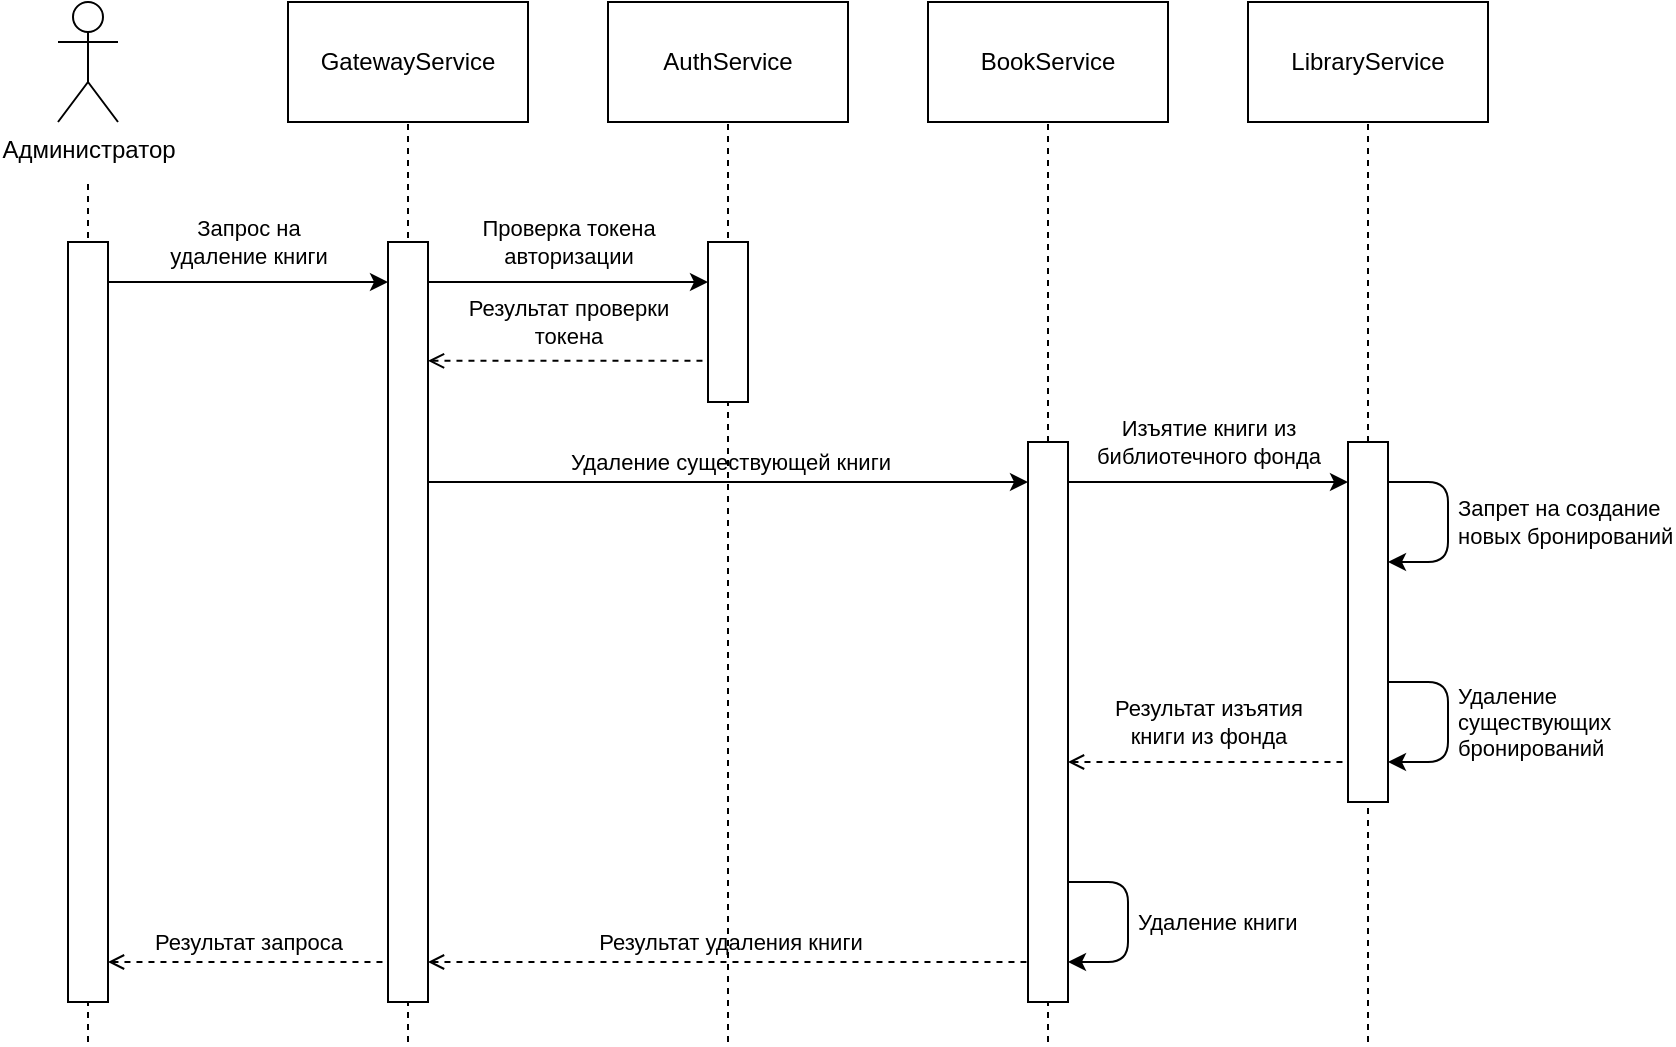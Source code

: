 <mxfile version="14.6.13" type="device"><diagram id="RVRvGXG0RCsftaXjRqcX" name="Page-1"><mxGraphModel dx="946" dy="603" grid="1" gridSize="10" guides="1" tooltips="1" connect="1" arrows="1" fold="1" page="1" pageScale="1" pageWidth="827" pageHeight="1169" math="0" shadow="0"><root><mxCell id="0"/><mxCell id="1" parent="0"/><mxCell id="iawwBjDpLsOtYFc2O_PW-2" value="" style="endArrow=none;dashed=1;html=1;startArrow=none;labelBackgroundColor=none;" parent="1" edge="1"><mxGeometry width="50" height="50" relative="1" as="geometry"><mxPoint x="160" y="540" as="sourcePoint"/><mxPoint x="160" y="110" as="targetPoint"/></mxGeometry></mxCell><mxCell id="iawwBjDpLsOtYFc2O_PW-3" value="" style="endArrow=none;dashed=1;html=1;labelBackgroundColor=none;" parent="1" edge="1"><mxGeometry width="50" height="50" relative="1" as="geometry"><mxPoint x="320" y="540" as="sourcePoint"/><mxPoint x="320.0" y="80" as="targetPoint"/></mxGeometry></mxCell><mxCell id="iawwBjDpLsOtYFc2O_PW-4" value="" style="endArrow=none;dashed=1;html=1;startArrow=none;labelBackgroundColor=none;" parent="1" edge="1"><mxGeometry width="50" height="50" relative="1" as="geometry"><mxPoint x="480" y="540" as="sourcePoint"/><mxPoint x="480.0" y="80" as="targetPoint"/></mxGeometry></mxCell><mxCell id="iawwBjDpLsOtYFc2O_PW-6" value="Администратор" style="shape=umlActor;verticalLabelPosition=bottom;verticalAlign=top;html=1;outlineConnect=0;labelBackgroundColor=none;fillColor=none;" parent="1" vertex="1"><mxGeometry x="145" y="20" width="30" height="60" as="geometry"/></mxCell><mxCell id="iawwBjDpLsOtYFc2O_PW-7" value="GatewayService" style="rounded=0;whiteSpace=wrap;html=1;labelBackgroundColor=none;fillColor=none;" parent="1" vertex="1"><mxGeometry x="260" y="20" width="120" height="60" as="geometry"/></mxCell><mxCell id="iawwBjDpLsOtYFc2O_PW-8" value="AuthService" style="rounded=0;whiteSpace=wrap;html=1;labelBackgroundColor=none;fillColor=none;" parent="1" vertex="1"><mxGeometry x="420" y="20" width="120" height="60" as="geometry"/></mxCell><mxCell id="iawwBjDpLsOtYFc2O_PW-10" value="" style="rounded=0;whiteSpace=wrap;html=1;labelBackgroundColor=none;" parent="1" vertex="1"><mxGeometry x="310" y="140" width="20" height="380" as="geometry"/></mxCell><mxCell id="iawwBjDpLsOtYFc2O_PW-12" value="" style="rounded=0;whiteSpace=wrap;html=1;labelBackgroundColor=none;" parent="1" vertex="1"><mxGeometry x="150" y="140" width="20" height="380" as="geometry"/></mxCell><mxCell id="iawwBjDpLsOtYFc2O_PW-15" value="" style="endArrow=classic;html=1;labelBackgroundColor=none;" parent="1" edge="1"><mxGeometry width="50" height="50" relative="1" as="geometry"><mxPoint x="170" y="160" as="sourcePoint"/><mxPoint x="310" y="160" as="targetPoint"/></mxGeometry></mxCell><mxCell id="iawwBjDpLsOtYFc2O_PW-16" value="Запрос на&lt;br&gt;удаление книги" style="edgeLabel;html=1;align=center;verticalAlign=middle;resizable=0;points=[];labelBackgroundColor=none;" parent="iawwBjDpLsOtYFc2O_PW-15" vertex="1" connectable="0"><mxGeometry x="-0.242" y="1" relative="1" as="geometry"><mxPoint x="17" y="-19" as="offset"/></mxGeometry></mxCell><mxCell id="iawwBjDpLsOtYFc2O_PW-17" value="" style="endArrow=classic;html=1;labelBackgroundColor=none;" parent="1" edge="1"><mxGeometry width="50" height="50" relative="1" as="geometry"><mxPoint x="330" y="160" as="sourcePoint"/><mxPoint x="470" y="160" as="targetPoint"/></mxGeometry></mxCell><mxCell id="iawwBjDpLsOtYFc2O_PW-18" value="Проверка токена&lt;br&gt;авторизации" style="edgeLabel;html=1;align=center;verticalAlign=middle;resizable=0;points=[];labelBackgroundColor=none;" parent="iawwBjDpLsOtYFc2O_PW-17" vertex="1" connectable="0"><mxGeometry x="-0.242" y="1" relative="1" as="geometry"><mxPoint x="17" y="-19" as="offset"/></mxGeometry></mxCell><mxCell id="iawwBjDpLsOtYFc2O_PW-19" value="" style="rounded=0;whiteSpace=wrap;html=1;labelBackgroundColor=none;" parent="1" vertex="1"><mxGeometry x="470" y="140" width="20" height="80" as="geometry"/></mxCell><mxCell id="iawwBjDpLsOtYFc2O_PW-20" value="" style="endArrow=none;dashed=1;html=1;startArrow=open;startFill=0;labelBackgroundColor=none;" parent="1" edge="1"><mxGeometry width="50" height="50" relative="1" as="geometry"><mxPoint x="330" y="199.43" as="sourcePoint"/><mxPoint x="470" y="199.43" as="targetPoint"/></mxGeometry></mxCell><mxCell id="iawwBjDpLsOtYFc2O_PW-21" value="Результат проверки&lt;br&gt;токена" style="edgeLabel;html=1;align=center;verticalAlign=middle;resizable=0;points=[];labelBackgroundColor=none;" parent="iawwBjDpLsOtYFc2O_PW-20" vertex="1" connectable="0"><mxGeometry x="-0.543" y="-1" relative="1" as="geometry"><mxPoint x="38" y="-21" as="offset"/></mxGeometry></mxCell><mxCell id="iawwBjDpLsOtYFc2O_PW-22" value="" style="endArrow=classic;html=1;labelBackgroundColor=none;" parent="1" edge="1"><mxGeometry width="50" height="50" relative="1" as="geometry"><mxPoint x="330" y="260" as="sourcePoint"/><mxPoint x="630" y="260" as="targetPoint"/></mxGeometry></mxCell><mxCell id="iawwBjDpLsOtYFc2O_PW-23" value="Удаление существующей книги" style="edgeLabel;html=1;align=center;verticalAlign=middle;resizable=0;points=[];labelBackgroundColor=none;" parent="iawwBjDpLsOtYFc2O_PW-22" vertex="1" connectable="0"><mxGeometry x="-0.242" y="1" relative="1" as="geometry"><mxPoint x="37" y="-9" as="offset"/></mxGeometry></mxCell><mxCell id="iawwBjDpLsOtYFc2O_PW-27" value="" style="endArrow=none;dashed=1;html=1;startArrow=open;startFill=0;labelBackgroundColor=none;" parent="1" edge="1"><mxGeometry width="50" height="50" relative="1" as="geometry"><mxPoint x="330" y="500" as="sourcePoint"/><mxPoint x="630" y="500" as="targetPoint"/></mxGeometry></mxCell><mxCell id="iawwBjDpLsOtYFc2O_PW-28" value="Результат удаления книги" style="edgeLabel;html=1;align=center;verticalAlign=middle;resizable=0;points=[];labelBackgroundColor=none;" parent="iawwBjDpLsOtYFc2O_PW-27" vertex="1" connectable="0"><mxGeometry x="-0.543" y="-1" relative="1" as="geometry"><mxPoint x="82" y="-11" as="offset"/></mxGeometry></mxCell><mxCell id="iawwBjDpLsOtYFc2O_PW-30" value="" style="endArrow=none;dashed=1;html=1;startArrow=open;startFill=0;labelBackgroundColor=none;" parent="1" edge="1"><mxGeometry width="50" height="50" relative="1" as="geometry"><mxPoint x="170" y="500" as="sourcePoint"/><mxPoint x="310" y="500" as="targetPoint"/></mxGeometry></mxCell><mxCell id="iawwBjDpLsOtYFc2O_PW-31" value="Результат запроса" style="edgeLabel;html=1;align=center;verticalAlign=middle;resizable=0;points=[];labelBackgroundColor=none;" parent="iawwBjDpLsOtYFc2O_PW-30" vertex="1" connectable="0"><mxGeometry x="-0.543" y="-1" relative="1" as="geometry"><mxPoint x="38" y="-11" as="offset"/></mxGeometry></mxCell><mxCell id="iawwBjDpLsOtYFc2O_PW-32" value="" style="endArrow=none;dashed=1;html=1;startArrow=none;labelBackgroundColor=none;" parent="1" edge="1"><mxGeometry width="50" height="50" relative="1" as="geometry"><mxPoint x="640" y="540" as="sourcePoint"/><mxPoint x="640" y="80" as="targetPoint"/></mxGeometry></mxCell><mxCell id="iawwBjDpLsOtYFc2O_PW-33" value="BookService" style="rounded=0;whiteSpace=wrap;html=1;labelBackgroundColor=none;fillColor=none;" parent="1" vertex="1"><mxGeometry x="580" y="20" width="120" height="60" as="geometry"/></mxCell><mxCell id="iawwBjDpLsOtYFc2O_PW-34" value="" style="rounded=0;whiteSpace=wrap;html=1;labelBackgroundColor=none;" parent="1" vertex="1"><mxGeometry x="630" y="240" width="20" height="280" as="geometry"/></mxCell><mxCell id="iawwBjDpLsOtYFc2O_PW-35" value="" style="endArrow=classic;html=1;labelBackgroundColor=none;" parent="1" edge="1"><mxGeometry width="50" height="50" relative="1" as="geometry"><mxPoint x="810" y="260" as="sourcePoint"/><mxPoint x="810" y="300" as="targetPoint"/><Array as="points"><mxPoint x="840" y="260"/><mxPoint x="840" y="300"/></Array></mxGeometry></mxCell><mxCell id="iawwBjDpLsOtYFc2O_PW-38" value="Запрет на создание&lt;br&gt;новых бронирований" style="edgeLabel;html=1;align=left;verticalAlign=middle;resizable=0;points=[];labelBackgroundColor=none;" parent="iawwBjDpLsOtYFc2O_PW-35" vertex="1" connectable="0"><mxGeometry x="-0.062" y="-1" relative="1" as="geometry"><mxPoint x="4" y="3" as="offset"/></mxGeometry></mxCell><mxCell id="iawwBjDpLsOtYFc2O_PW-36" value="" style="endArrow=none;dashed=1;html=1;startArrow=none;labelBackgroundColor=none;" parent="1" edge="1"><mxGeometry width="50" height="50" relative="1" as="geometry"><mxPoint x="800" y="540" as="sourcePoint"/><mxPoint x="800" y="80" as="targetPoint"/></mxGeometry></mxCell><mxCell id="iawwBjDpLsOtYFc2O_PW-37" value="LibraryService" style="rounded=0;whiteSpace=wrap;html=1;labelBackgroundColor=none;fillColor=none;" parent="1" vertex="1"><mxGeometry x="740" y="20" width="120" height="60" as="geometry"/></mxCell><mxCell id="iawwBjDpLsOtYFc2O_PW-42" value="" style="endArrow=none;dashed=1;html=1;startArrow=open;startFill=0;labelBackgroundColor=none;" parent="1" edge="1"><mxGeometry width="50" height="50" relative="1" as="geometry"><mxPoint x="650" y="400.0" as="sourcePoint"/><mxPoint x="790" y="400.0" as="targetPoint"/></mxGeometry></mxCell><mxCell id="iawwBjDpLsOtYFc2O_PW-43" value="Результат изъятия&lt;br&gt;книги из фонда" style="edgeLabel;html=1;align=center;verticalAlign=middle;resizable=0;points=[];labelBackgroundColor=none;" parent="iawwBjDpLsOtYFc2O_PW-42" vertex="1" connectable="0"><mxGeometry x="-0.543" y="-1" relative="1" as="geometry"><mxPoint x="38" y="-21" as="offset"/></mxGeometry></mxCell><mxCell id="iawwBjDpLsOtYFc2O_PW-44" value="" style="endArrow=classic;html=1;labelBackgroundColor=none;" parent="1" edge="1"><mxGeometry width="50" height="50" relative="1" as="geometry"><mxPoint x="650" y="460" as="sourcePoint"/><mxPoint x="650" y="500" as="targetPoint"/><Array as="points"><mxPoint x="680" y="460"/><mxPoint x="680" y="500"/></Array></mxGeometry></mxCell><mxCell id="iawwBjDpLsOtYFc2O_PW-45" value="Удаление книги" style="edgeLabel;html=1;align=left;verticalAlign=middle;resizable=0;points=[];labelBackgroundColor=none;" parent="iawwBjDpLsOtYFc2O_PW-44" vertex="1" connectable="0"><mxGeometry x="-0.062" y="-1" relative="1" as="geometry"><mxPoint x="4" y="3" as="offset"/></mxGeometry></mxCell><mxCell id="C23OCeUIaAwfHXrQiaPr-2" value="" style="endArrow=classic;html=1;labelBackgroundColor=none;" parent="1" edge="1"><mxGeometry width="50" height="50" relative="1" as="geometry"><mxPoint x="650" y="260" as="sourcePoint"/><mxPoint x="790" y="260" as="targetPoint"/></mxGeometry></mxCell><mxCell id="C23OCeUIaAwfHXrQiaPr-3" value="Изъятие книги из&lt;br&gt;библиотечного фонда" style="edgeLabel;html=1;align=center;verticalAlign=middle;resizable=0;points=[];labelBackgroundColor=none;" parent="C23OCeUIaAwfHXrQiaPr-2" vertex="1" connectable="0"><mxGeometry x="-0.242" y="1" relative="1" as="geometry"><mxPoint x="17" y="-19" as="offset"/></mxGeometry></mxCell><mxCell id="C23OCeUIaAwfHXrQiaPr-4" value="" style="rounded=0;whiteSpace=wrap;html=1;labelBackgroundColor=none;" parent="1" vertex="1"><mxGeometry x="790" y="240" width="20" height="180" as="geometry"/></mxCell><mxCell id="C23OCeUIaAwfHXrQiaPr-6" value="" style="endArrow=classic;html=1;labelBackgroundColor=none;" parent="1" edge="1"><mxGeometry width="50" height="50" relative="1" as="geometry"><mxPoint x="810" y="360" as="sourcePoint"/><mxPoint x="810" y="400" as="targetPoint"/><Array as="points"><mxPoint x="840" y="360"/><mxPoint x="840" y="400"/></Array></mxGeometry></mxCell><mxCell id="C23OCeUIaAwfHXrQiaPr-7" value="Удаление&lt;br&gt;существующих&lt;br&gt;бронирований" style="edgeLabel;html=1;align=left;verticalAlign=middle;resizable=0;points=[];labelBackgroundColor=none;" parent="C23OCeUIaAwfHXrQiaPr-6" vertex="1" connectable="0"><mxGeometry x="-0.062" y="-1" relative="1" as="geometry"><mxPoint x="4" y="3" as="offset"/></mxGeometry></mxCell></root></mxGraphModel></diagram></mxfile>